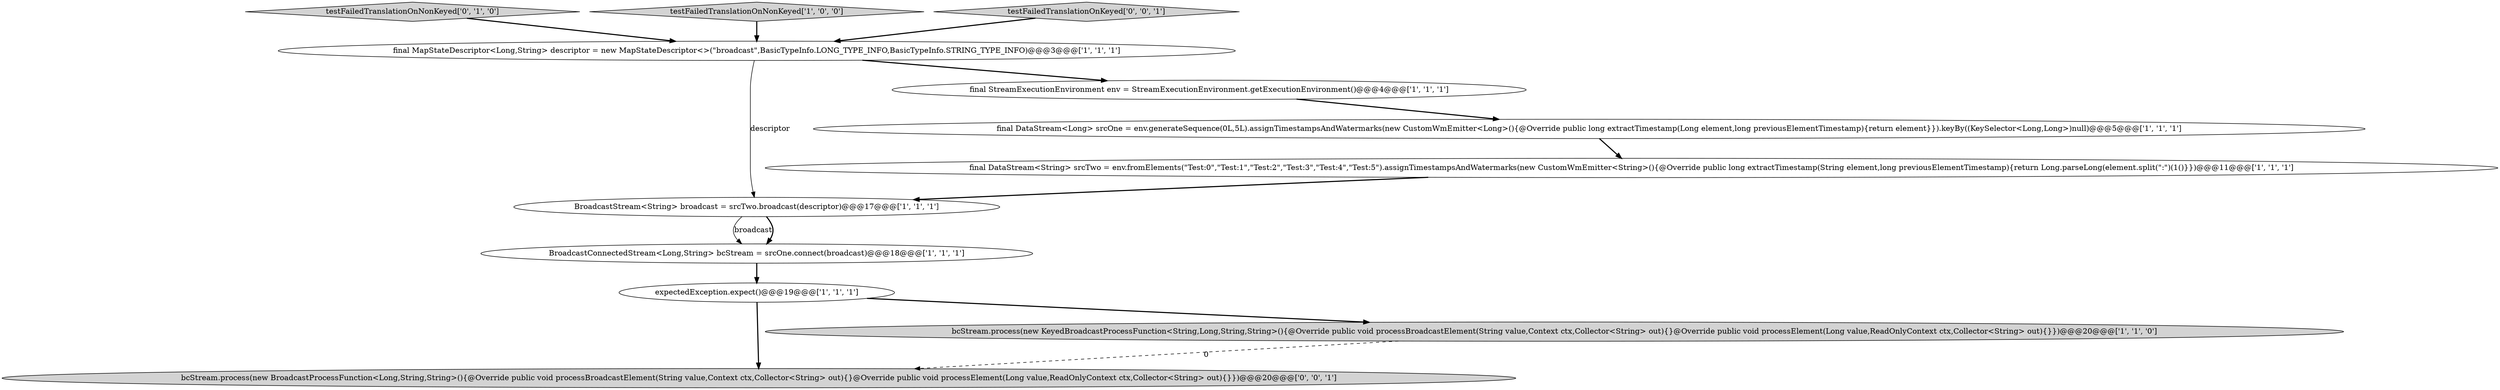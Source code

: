 digraph {
6 [style = filled, label = "expectedException.expect()@@@19@@@['1', '1', '1']", fillcolor = white, shape = ellipse image = "AAA0AAABBB1BBB"];
9 [style = filled, label = "testFailedTranslationOnNonKeyed['0', '1', '0']", fillcolor = lightgray, shape = diamond image = "AAA0AAABBB2BBB"];
7 [style = filled, label = "testFailedTranslationOnNonKeyed['1', '0', '0']", fillcolor = lightgray, shape = diamond image = "AAA0AAABBB1BBB"];
5 [style = filled, label = "BroadcastStream<String> broadcast = srcTwo.broadcast(descriptor)@@@17@@@['1', '1', '1']", fillcolor = white, shape = ellipse image = "AAA0AAABBB1BBB"];
0 [style = filled, label = "final DataStream<String> srcTwo = env.fromElements(\"Test:0\",\"Test:1\",\"Test:2\",\"Test:3\",\"Test:4\",\"Test:5\").assignTimestampsAndWatermarks(new CustomWmEmitter<String>(){@Override public long extractTimestamp(String element,long previousElementTimestamp){return Long.parseLong(element.split(\":\")(1()}})@@@11@@@['1', '1', '1']", fillcolor = white, shape = ellipse image = "AAA0AAABBB1BBB"];
8 [style = filled, label = "final DataStream<Long> srcOne = env.generateSequence(0L,5L).assignTimestampsAndWatermarks(new CustomWmEmitter<Long>(){@Override public long extractTimestamp(Long element,long previousElementTimestamp){return element}}).keyBy((KeySelector<Long,Long>)null)@@@5@@@['1', '1', '1']", fillcolor = white, shape = ellipse image = "AAA0AAABBB1BBB"];
1 [style = filled, label = "BroadcastConnectedStream<Long,String> bcStream = srcOne.connect(broadcast)@@@18@@@['1', '1', '1']", fillcolor = white, shape = ellipse image = "AAA0AAABBB1BBB"];
11 [style = filled, label = "bcStream.process(new BroadcastProcessFunction<Long,String,String>(){@Override public void processBroadcastElement(String value,Context ctx,Collector<String> out){}@Override public void processElement(Long value,ReadOnlyContext ctx,Collector<String> out){}})@@@20@@@['0', '0', '1']", fillcolor = lightgray, shape = ellipse image = "AAA0AAABBB3BBB"];
2 [style = filled, label = "final StreamExecutionEnvironment env = StreamExecutionEnvironment.getExecutionEnvironment()@@@4@@@['1', '1', '1']", fillcolor = white, shape = ellipse image = "AAA0AAABBB1BBB"];
10 [style = filled, label = "testFailedTranslationOnKeyed['0', '0', '1']", fillcolor = lightgray, shape = diamond image = "AAA0AAABBB3BBB"];
4 [style = filled, label = "final MapStateDescriptor<Long,String> descriptor = new MapStateDescriptor<>(\"broadcast\",BasicTypeInfo.LONG_TYPE_INFO,BasicTypeInfo.STRING_TYPE_INFO)@@@3@@@['1', '1', '1']", fillcolor = white, shape = ellipse image = "AAA0AAABBB1BBB"];
3 [style = filled, label = "bcStream.process(new KeyedBroadcastProcessFunction<String,Long,String,String>(){@Override public void processBroadcastElement(String value,Context ctx,Collector<String> out){}@Override public void processElement(Long value,ReadOnlyContext ctx,Collector<String> out){}})@@@20@@@['1', '1', '0']", fillcolor = lightgray, shape = ellipse image = "AAA0AAABBB1BBB"];
6->11 [style = bold, label=""];
4->5 [style = solid, label="descriptor"];
4->2 [style = bold, label=""];
5->1 [style = solid, label="broadcast"];
0->5 [style = bold, label=""];
3->11 [style = dashed, label="0"];
7->4 [style = bold, label=""];
10->4 [style = bold, label=""];
9->4 [style = bold, label=""];
1->6 [style = bold, label=""];
6->3 [style = bold, label=""];
8->0 [style = bold, label=""];
2->8 [style = bold, label=""];
5->1 [style = bold, label=""];
}
